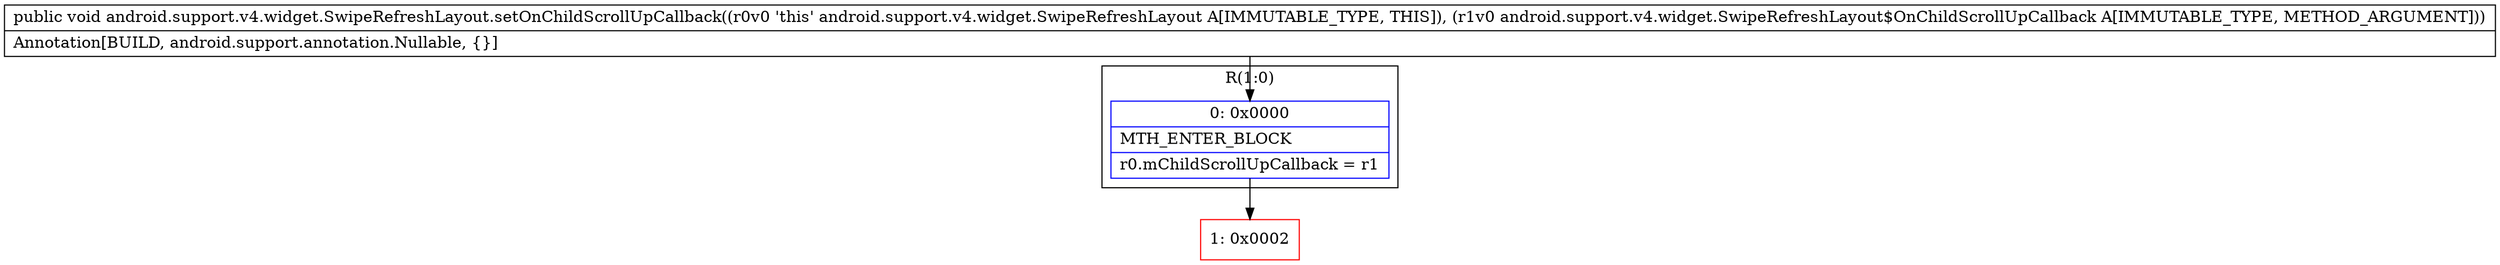 digraph "CFG forandroid.support.v4.widget.SwipeRefreshLayout.setOnChildScrollUpCallback(Landroid\/support\/v4\/widget\/SwipeRefreshLayout$OnChildScrollUpCallback;)V" {
subgraph cluster_Region_635504264 {
label = "R(1:0)";
node [shape=record,color=blue];
Node_0 [shape=record,label="{0\:\ 0x0000|MTH_ENTER_BLOCK\l|r0.mChildScrollUpCallback = r1\l}"];
}
Node_1 [shape=record,color=red,label="{1\:\ 0x0002}"];
MethodNode[shape=record,label="{public void android.support.v4.widget.SwipeRefreshLayout.setOnChildScrollUpCallback((r0v0 'this' android.support.v4.widget.SwipeRefreshLayout A[IMMUTABLE_TYPE, THIS]), (r1v0 android.support.v4.widget.SwipeRefreshLayout$OnChildScrollUpCallback A[IMMUTABLE_TYPE, METHOD_ARGUMENT]))  | Annotation[BUILD, android.support.annotation.Nullable, \{\}]\l}"];
MethodNode -> Node_0;
Node_0 -> Node_1;
}

